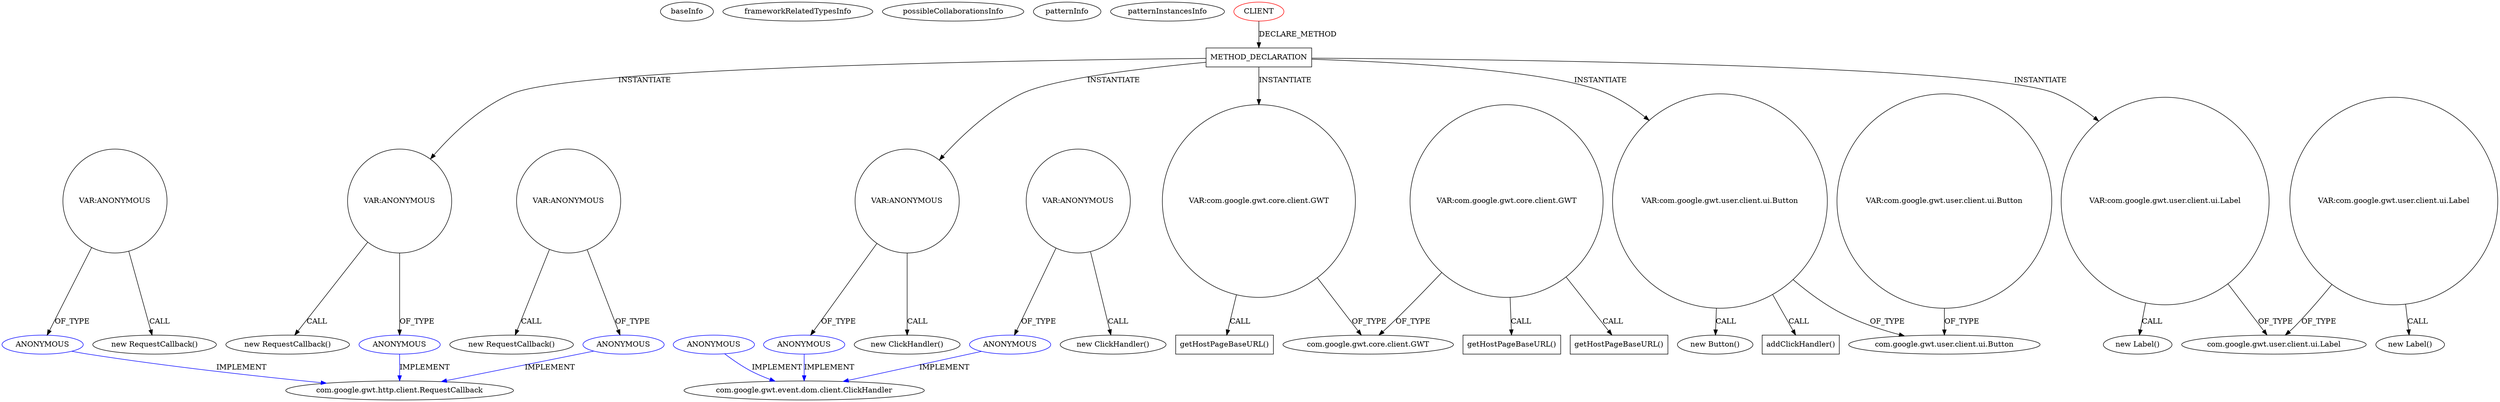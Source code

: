 digraph {
baseInfo[graphId=290,category="pattern",isAnonymous=false,possibleRelation=false]
frameworkRelatedTypesInfo[]
possibleCollaborationsInfo[]
patternInfo[frequency=2.0,patternRootClient=0]
patternInstancesInfo[0="12010994-GLI-TP1~/12010994-GLI-TP1/GLI-TP1-master/src/main/java/fr/istic/m2gl/gli/client/gli.java~gli~1",1="12010994-GLI-TP1~/12010994-GLI-TP1/GLI-TP1-master/src/main/java/fr/istic/m2gl/gli/client/TableWidget.java~TableWidget~8"]
73[label="com.google.gwt.http.client.RequestCallback",vertexType="FRAMEWORK_INTERFACE_TYPE",isFrameworkType=false]
72[label="ANONYMOUS",vertexType="REFERENCE_ANONYMOUS_DECLARATION",isFrameworkType=false,color=blue]
174[label="ANONYMOUS",vertexType="REFERENCE_ANONYMOUS_DECLARATION",isFrameworkType=false,color=blue]
97[label="ANONYMOUS",vertexType="REFERENCE_ANONYMOUS_DECLARATION",isFrameworkType=false,color=blue]
173[label="VAR:ANONYMOUS",vertexType="VARIABLE_EXPRESION",isFrameworkType=false,shape=circle]
172[label="new RequestCallback()",vertexType="CONSTRUCTOR_CALL",isFrameworkType=false]
71[label="VAR:ANONYMOUS",vertexType="VARIABLE_EXPRESION",isFrameworkType=false,shape=circle]
70[label="new RequestCallback()",vertexType="CONSTRUCTOR_CALL",isFrameworkType=false]
96[label="VAR:ANONYMOUS",vertexType="VARIABLE_EXPRESION",isFrameworkType=false,shape=circle]
95[label="new RequestCallback()",vertexType="CONSTRUCTOR_CALL",isFrameworkType=false]
113[label="METHOD_DECLARATION",vertexType="CLIENT_METHOD_DECLARATION",isFrameworkType=false,shape=box]
0[label="CLIENT",vertexType="ROOT_CLIENT_CLASS_DECLARATION",isFrameworkType=false,color=red]
153[label="VAR:ANONYMOUS",vertexType="VARIABLE_EXPRESION",isFrameworkType=false,shape=circle]
154[label="ANONYMOUS",vertexType="REFERENCE_ANONYMOUS_DECLARATION",isFrameworkType=false,color=blue]
59[label="com.google.gwt.event.dom.client.ClickHandler",vertexType="FRAMEWORK_INTERFACE_TYPE",isFrameworkType=false]
58[label="ANONYMOUS",vertexType="REFERENCE_ANONYMOUS_DECLARATION",isFrameworkType=false,color=blue]
86[label="ANONYMOUS",vertexType="REFERENCE_ANONYMOUS_DECLARATION",isFrameworkType=false,color=blue]
85[label="VAR:ANONYMOUS",vertexType="VARIABLE_EXPRESION",isFrameworkType=false,shape=circle]
163[label="VAR:com.google.gwt.core.client.GWT",vertexType="VARIABLE_EXPRESION",isFrameworkType=false,shape=circle]
164[label="getHostPageBaseURL()",vertexType="INSIDE_CALL",isFrameworkType=false,shape=box]
148[label="VAR:com.google.gwt.user.client.ui.Button",vertexType="VARIABLE_EXPRESION",isFrameworkType=false,shape=circle]
151[label="addClickHandler()",vertexType="INSIDE_CALL",isFrameworkType=false,shape=box]
152[label="new ClickHandler()",vertexType="CONSTRUCTOR_CALL",isFrameworkType=false]
84[label="new ClickHandler()",vertexType="CONSTRUCTOR_CALL",isFrameworkType=false]
65[label="com.google.gwt.core.client.GWT",vertexType="FRAMEWORK_CLASS_TYPE",isFrameworkType=false]
63[label="VAR:com.google.gwt.core.client.GWT",vertexType="VARIABLE_EXPRESION",isFrameworkType=false,shape=circle]
92[label="getHostPageBaseURL()",vertexType="INSIDE_CALL",isFrameworkType=false,shape=box]
64[label="getHostPageBaseURL()",vertexType="INSIDE_CALL",isFrameworkType=false,shape=box]
147[label="new Button()",vertexType="CONSTRUCTOR_CALL",isFrameworkType=false]
138[label="VAR:com.google.gwt.user.client.ui.Label",vertexType="VARIABLE_EXPRESION",isFrameworkType=false,shape=circle]
137[label="new Label()",vertexType="CONSTRUCTOR_CALL",isFrameworkType=false]
51[label="com.google.gwt.user.client.ui.Label",vertexType="FRAMEWORK_CLASS_TYPE",isFrameworkType=false]
50[label="VAR:com.google.gwt.user.client.ui.Label",vertexType="VARIABLE_EXPRESION",isFrameworkType=false,shape=circle]
49[label="new Label()",vertexType="CONSTRUCTOR_CALL",isFrameworkType=false]
42[label="com.google.gwt.user.client.ui.Button",vertexType="FRAMEWORK_CLASS_TYPE",isFrameworkType=false]
41[label="VAR:com.google.gwt.user.client.ui.Button",vertexType="VARIABLE_EXPRESION",isFrameworkType=false,shape=circle]
0->113[label="DECLARE_METHOD"]
173->172[label="CALL"]
173->174[label="OF_TYPE"]
50->49[label="CALL"]
174->73[label="IMPLEMENT",color=blue]
72->73[label="IMPLEMENT",color=blue]
154->59[label="IMPLEMENT",color=blue]
63->92[label="CALL"]
138->51[label="OF_TYPE"]
97->73[label="IMPLEMENT",color=blue]
113->163[label="INSTANTIATE"]
41->42[label="OF_TYPE"]
148->147[label="CALL"]
113->138[label="INSTANTIATE"]
86->59[label="IMPLEMENT",color=blue]
113->153[label="INSTANTIATE"]
50->51[label="OF_TYPE"]
113->173[label="INSTANTIATE"]
63->64[label="CALL"]
148->42[label="OF_TYPE"]
58->59[label="IMPLEMENT",color=blue]
71->72[label="OF_TYPE"]
163->164[label="CALL"]
85->86[label="OF_TYPE"]
138->137[label="CALL"]
85->84[label="CALL"]
148->151[label="CALL"]
96->97[label="OF_TYPE"]
153->154[label="OF_TYPE"]
96->95[label="CALL"]
71->70[label="CALL"]
113->148[label="INSTANTIATE"]
63->65[label="OF_TYPE"]
153->152[label="CALL"]
163->65[label="OF_TYPE"]
}
